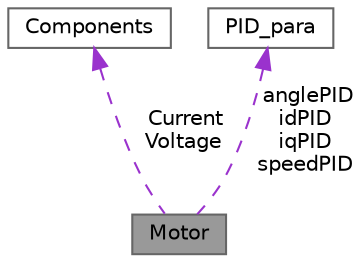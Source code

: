 digraph "Motor"
{
 // LATEX_PDF_SIZE
  bgcolor="transparent";
  edge [fontname=Helvetica,fontsize=10,labelfontname=Helvetica,labelfontsize=10];
  node [fontname=Helvetica,fontsize=10,shape=box,height=0.2,width=0.4];
  Node1 [label="Motor",height=0.2,width=0.4,color="gray40", fillcolor="grey60", style="filled", fontcolor="black",tooltip="Motor parameter structure."];
  Node2 -> Node1 [dir="back",color="darkorchid3",style="dashed",label=" Current\nVoltage" ];
  Node2 [label="Components",height=0.2,width=0.4,color="gray40", fillcolor="white", style="filled",URL="$struct_components.html",tooltip="Coordinates components structure."];
  Node3 -> Node1 [dir="back",color="darkorchid3",style="dashed",label=" anglePID\nidPID\niqPID\nspeedPID" ];
  Node3 [label="PID_para",height=0.2,width=0.4,color="gray40", fillcolor="white", style="filled",URL="$struct_p_i_d__para.html",tooltip="PID parameter structure."];
}
